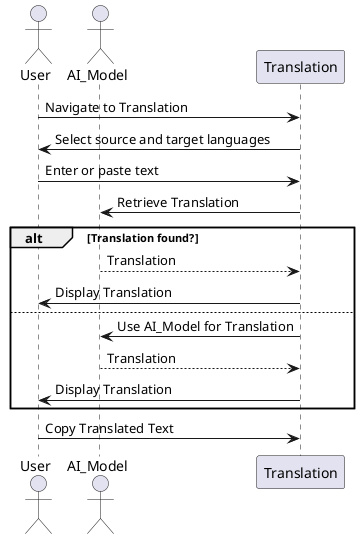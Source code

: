 @startuml translation_sequence_diagram

actor User
actor AI_Model

User -> Translation: Navigate to Translation
Translation -> User: Select source and target languages
User -> Translation: Enter or paste text
Translation -> AI_Model: Retrieve Translation

alt Translation found?
  AI_Model --> Translation: Translation
  Translation -> User: Display Translation
else 
  Translation -> AI_Model: Use AI_Model for Translation
  AI_Model --> Translation: Translation
  Translation -> User: Display Translation
end

User -> Translation: Copy Translated Text

@enduml